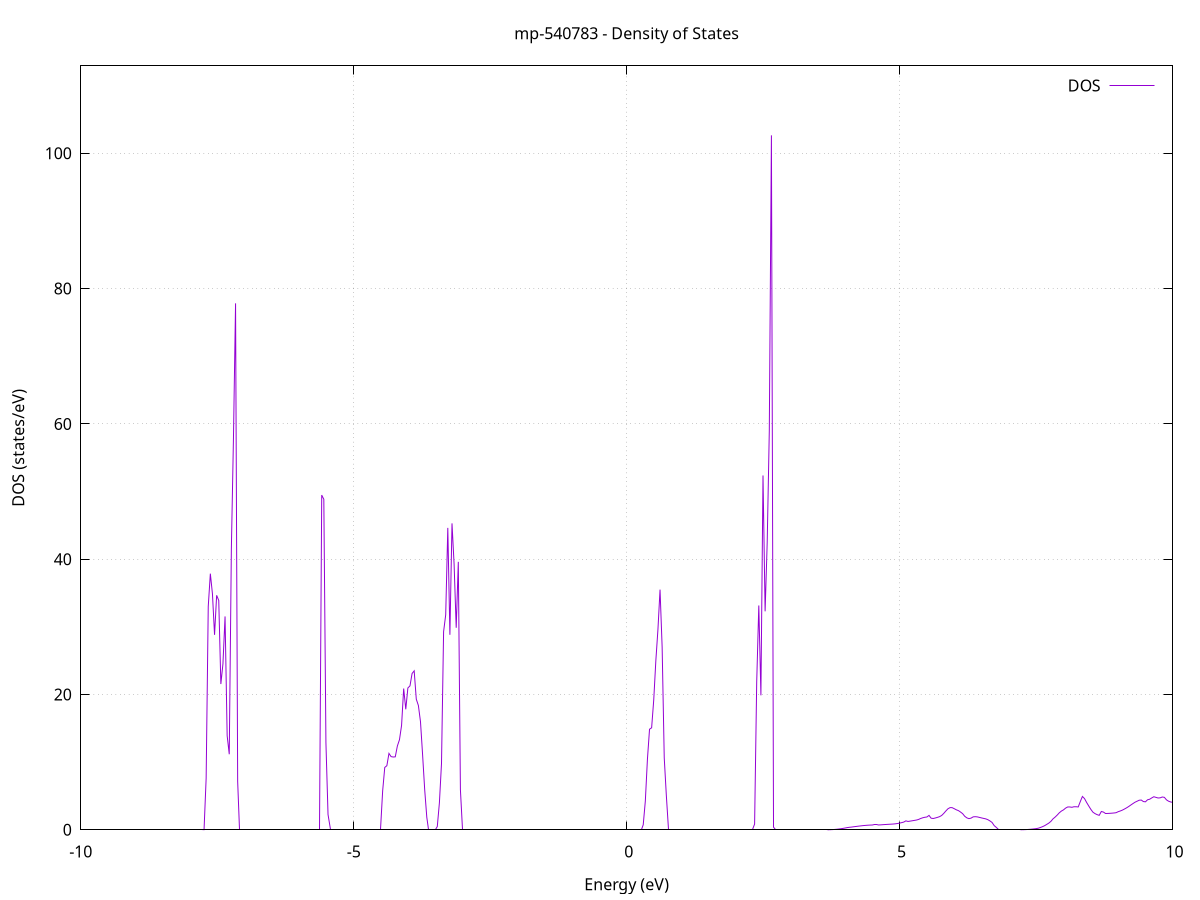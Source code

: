 set title 'mp-540783 - Density of States'
set xlabel 'Energy (eV)'
set ylabel 'DOS (states/eV)'
set grid
set xrange [-10:10]
set yrange [0:112.922]
set xzeroaxis lt -1
set terminal png size 800,600
set output 'mp-540783_dos_gnuplot.png'
plot '-' using 1:2 with lines title 'DOS'
-53.476600 0.000000
-53.438100 0.000000
-53.399600 0.000000
-53.361100 0.000000
-53.322600 0.000000
-53.284100 0.000000
-53.245600 0.000000
-53.207100 0.000000
-53.168600 0.000000
-53.130100 0.000000
-53.091600 0.000000
-53.053100 0.000000
-53.014600 0.000000
-52.976100 0.000000
-52.937600 0.000000
-52.899100 0.000000
-52.860600 0.000000
-52.822100 0.000000
-52.783600 0.000000
-52.745100 0.000000
-52.706600 0.000000
-52.668100 0.000000
-52.629600 0.000000
-52.591100 0.000000
-52.552600 0.000000
-52.514100 0.000000
-52.475600 0.000000
-52.437100 0.000000
-52.398700 0.000000
-52.360200 0.000000
-52.321700 0.000000
-52.283200 0.000000
-52.244700 0.000000
-52.206200 0.000000
-52.167700 0.000000
-52.129200 0.000000
-52.090700 0.000000
-52.052200 0.000000
-52.013700 0.000000
-51.975200 0.000000
-51.936700 0.000000
-51.898200 0.000000
-51.859700 0.000000
-51.821200 0.000000
-51.782700 0.000000
-51.744200 0.000000
-51.705700 0.000000
-51.667200 0.000000
-51.628700 0.000000
-51.590200 0.000000
-51.551700 0.000000
-51.513200 0.000000
-51.474700 0.000000
-51.436200 0.000000
-51.397700 0.000000
-51.359200 0.000000
-51.320700 0.000000
-51.282200 0.000000
-51.243700 0.000000
-51.205200 0.000000
-51.166700 0.000000
-51.128200 0.000000
-51.089800 0.000000
-51.051300 0.000000
-51.012800 0.000000
-50.974300 0.000000
-50.935800 0.000000
-50.897300 0.000000
-50.858800 0.000000
-50.820300 0.000000
-50.781800 0.000000
-50.743300 0.000000
-50.704800 0.000000
-50.666300 0.000000
-50.627800 0.000000
-50.589300 0.000000
-50.550800 0.000000
-50.512300 0.000000
-50.473800 0.000000
-50.435300 0.000000
-50.396800 0.000000
-50.358300 0.000000
-50.319800 0.000000
-50.281300 0.000000
-50.242800 0.000000
-50.204300 0.000000
-50.165800 0.000000
-50.127300 0.000000
-50.088800 0.000000
-50.050300 0.000000
-50.011800 0.000000
-49.973300 0.000000
-49.934800 0.000000
-49.896300 0.000000
-49.857800 0.000000
-49.819300 0.000000
-49.780900 0.000000
-49.742400 0.000000
-49.703900 0.000000
-49.665400 0.000000
-49.626900 0.000000
-49.588400 0.000000
-49.549900 0.000000
-49.511400 0.000000
-49.472900 0.000000
-49.434400 0.000000
-49.395900 0.000000
-49.357400 0.000000
-49.318900 0.000000
-49.280400 0.000000
-49.241900 0.000000
-49.203400 0.000000
-49.164900 0.000000
-49.126400 0.000000
-49.087900 0.000000
-49.049400 0.000000
-49.010900 0.000000
-48.972400 0.000000
-48.933900 0.000000
-48.895400 0.000000
-48.856900 0.000000
-48.818400 0.000000
-48.779900 0.000000
-48.741400 0.000000
-48.702900 0.000000
-48.664400 0.000000
-48.625900 0.000000
-48.587400 0.000000
-48.548900 0.000000
-48.510400 0.000000
-48.472000 0.000000
-48.433500 0.000000
-48.395000 0.000000
-48.356500 0.000000
-48.318000 0.000000
-48.279500 0.000000
-48.241000 0.000000
-48.202500 0.000000
-48.164000 0.000000
-48.125500 0.000000
-48.087000 0.000000
-48.048500 0.000000
-48.010000 0.000000
-47.971500 0.000000
-47.933000 0.000000
-47.894500 0.000000
-47.856000 0.000000
-47.817500 0.000000
-47.779000 0.000000
-47.740500 0.000000
-47.702000 0.000000
-47.663500 0.000000
-47.625000 0.000000
-47.586500 0.000000
-47.548000 0.000000
-47.509500 0.000000
-47.471000 0.000000
-47.432500 0.000000
-47.394000 0.000000
-47.355500 0.000000
-47.317000 0.000000
-47.278500 0.000000
-47.240000 0.000000
-47.201500 0.000000
-47.163100 0.000000
-47.124600 0.000000
-47.086100 0.000000
-47.047600 0.000000
-47.009100 0.000000
-46.970600 0.000000
-46.932100 0.000000
-46.893600 0.000000
-46.855100 0.000000
-46.816600 0.000000
-46.778100 0.000000
-46.739600 0.000000
-46.701100 0.000000
-46.662600 0.000000
-46.624100 0.000000
-46.585600 0.000000
-46.547100 0.000000
-46.508600 0.000000
-46.470100 0.000000
-46.431600 0.000000
-46.393100 0.000000
-46.354600 0.000000
-46.316100 0.000000
-46.277600 0.000000
-46.239100 0.000000
-46.200600 0.000000
-46.162100 0.000000
-46.123600 0.000000
-46.085100 0.000000
-46.046600 0.000000
-46.008100 0.000000
-45.969600 0.000000
-45.931100 0.000000
-45.892600 0.000000
-45.854100 0.000000
-45.815700 0.000000
-45.777200 0.000000
-45.738700 0.000000
-45.700200 0.000000
-45.661700 0.000000
-45.623200 0.000000
-45.584700 0.000000
-45.546200 0.000000
-45.507700 0.000000
-45.469200 0.000000
-45.430700 0.000000
-45.392200 0.000000
-45.353700 0.000000
-45.315200 0.000000
-45.276700 0.000000
-45.238200 0.000000
-45.199700 0.000000
-45.161200 0.000000
-45.122700 0.000000
-45.084200 0.000000
-45.045700 0.000000
-45.007200 0.000000
-44.968700 0.000000
-44.930200 0.000000
-44.891700 0.000000
-44.853200 0.000000
-44.814700 0.000000
-44.776200 0.000000
-44.737700 0.000000
-44.699200 0.000000
-44.660700 0.000000
-44.622200 0.000000
-44.583700 0.000000
-44.545200 0.000000
-44.506800 0.000000
-44.468300 0.000000
-44.429800 0.000000
-44.391300 0.000000
-44.352800 0.000000
-44.314300 0.000000
-44.275800 0.000000
-44.237300 0.000000
-44.198800 0.000000
-44.160300 0.000000
-44.121800 0.000000
-44.083300 0.000000
-44.044800 0.000000
-44.006300 0.000000
-43.967800 0.000000
-43.929300 0.000000
-43.890800 0.000000
-43.852300 0.000000
-43.813800 0.000000
-43.775300 0.000000
-43.736800 0.000000
-43.698300 0.000000
-43.659800 0.000000
-43.621300 0.000000
-43.582800 0.000000
-43.544300 0.000000
-43.505800 0.000000
-43.467300 0.000000
-43.428800 0.000000
-43.390300 0.000000
-43.351800 0.000000
-43.313300 0.000000
-43.274800 0.000000
-43.236300 0.000000
-43.197900 0.000000
-43.159400 0.000000
-43.120900 0.000000
-43.082400 0.000000
-43.043900 0.000000
-43.005400 0.000000
-42.966900 0.000000
-42.928400 0.000000
-42.889900 0.000000
-42.851400 0.000000
-42.812900 0.000000
-42.774400 0.000000
-42.735900 0.000000
-42.697400 0.000000
-42.658900 0.000000
-42.620400 0.000000
-42.581900 0.000000
-42.543400 0.000000
-42.504900 0.000000
-42.466400 0.000000
-42.427900 0.000000
-42.389400 0.000000
-42.350900 0.000000
-42.312400 0.000000
-42.273900 0.000000
-42.235400 0.000000
-42.196900 0.000000
-42.158400 0.000000
-42.119900 0.000000
-42.081400 0.000000
-42.042900 0.000000
-42.004400 0.000000
-41.965900 0.000000
-41.927400 0.000000
-41.889000 0.000000
-41.850500 0.000000
-41.812000 0.000000
-41.773500 0.000000
-41.735000 0.000000
-41.696500 0.000000
-41.658000 0.000000
-41.619500 0.000000
-41.581000 0.000000
-41.542500 0.000000
-41.504000 0.000000
-41.465500 0.000000
-41.427000 0.000000
-41.388500 0.000000
-41.350000 0.000000
-41.311500 0.000000
-41.273000 0.000000
-41.234500 0.000000
-41.196000 0.000000
-41.157500 0.000000
-41.119000 0.000000
-41.080500 0.000000
-41.042000 0.000000
-41.003500 0.000000
-40.965000 0.000000
-40.926500 0.000000
-40.888000 0.000000
-40.849500 0.000000
-40.811000 0.000000
-40.772500 0.000000
-40.734000 0.000000
-40.695500 0.000000
-40.657000 0.000000
-40.618500 0.000000
-40.580100 0.000000
-40.541600 0.000000
-40.503100 0.000000
-40.464600 0.000000
-40.426100 0.000000
-40.387600 0.000000
-40.349100 0.000000
-40.310600 0.000000
-40.272100 0.000000
-40.233600 0.000000
-40.195100 0.000000
-40.156600 0.000000
-40.118100 0.000000
-40.079600 0.000000
-40.041100 0.000000
-40.002600 0.000000
-39.964100 0.000000
-39.925600 0.000000
-39.887100 0.000000
-39.848600 0.000000
-39.810100 0.000000
-39.771600 0.000000
-39.733100 0.000000
-39.694600 0.000000
-39.656100 0.000000
-39.617600 0.000000
-39.579100 0.000000
-39.540600 0.000000
-39.502100 0.000000
-39.463600 0.000000
-39.425100 0.000000
-39.386600 0.000000
-39.348100 0.000000
-39.309600 0.000000
-39.271100 0.000000
-39.232700 0.000000
-39.194200 0.000000
-39.155700 0.000000
-39.117200 0.000000
-39.078700 0.000000
-39.040200 0.000000
-39.001700 0.000000
-38.963200 0.000000
-38.924700 0.000000
-38.886200 0.000000
-38.847700 0.000000
-38.809200 0.000000
-38.770700 0.000000
-38.732200 0.000000
-38.693700 0.000000
-38.655200 0.000000
-38.616700 0.000000
-38.578200 0.000000
-38.539700 0.000000
-38.501200 0.000000
-38.462700 0.000000
-38.424200 0.000000
-38.385700 0.000000
-38.347200 0.000000
-38.308700 0.000000
-38.270200 0.000000
-38.231700 0.000000
-38.193200 0.000000
-38.154700 0.000000
-38.116200 0.000000
-38.077700 0.000000
-38.039200 0.000000
-38.000700 0.000000
-37.962200 0.000000
-37.923800 0.000000
-37.885300 0.000000
-37.846800 0.000000
-37.808300 0.000000
-37.769800 0.000000
-37.731300 0.000000
-37.692800 0.000000
-37.654300 0.000000
-37.615800 0.000000
-37.577300 0.000000
-37.538800 0.000000
-37.500300 0.000000
-37.461800 0.000000
-37.423300 0.000000
-37.384800 0.000000
-37.346300 0.000000
-37.307800 0.000000
-37.269300 0.000000
-37.230800 0.000000
-37.192300 0.000000
-37.153800 0.000000
-37.115300 0.000000
-37.076800 0.000000
-37.038300 0.000000
-36.999800 0.000000
-36.961300 0.000000
-36.922800 0.000000
-36.884300 0.000000
-36.845800 0.000000
-36.807300 0.000000
-36.768800 0.000000
-36.730300 0.000000
-36.691800 0.000000
-36.653300 0.000000
-36.614900 0.000000
-36.576400 0.000000
-36.537900 0.000000
-36.499400 0.000000
-36.460900 0.000000
-36.422400 0.000000
-36.383900 0.000000
-36.345400 0.000000
-36.306900 0.000000
-36.268400 0.000000
-36.229900 0.000000
-36.191400 0.000000
-36.152900 0.000000
-36.114400 0.000000
-36.075900 0.000000
-36.037400 0.000000
-35.998900 0.000000
-35.960400 0.000000
-35.921900 0.000000
-35.883400 0.000000
-35.844900 0.000000
-35.806400 0.000000
-35.767900 0.000000
-35.729400 0.000000
-35.690900 0.000000
-35.652400 0.000000
-35.613900 0.000000
-35.575400 0.000000
-35.536900 0.000000
-35.498400 0.000000
-35.459900 0.000000
-35.421400 0.000000
-35.382900 0.000000
-35.344400 0.000000
-35.306000 0.000000
-35.267500 0.000000
-35.229000 0.000000
-35.190500 0.000000
-35.152000 0.000000
-35.113500 0.000000
-35.075000 0.000000
-35.036500 0.000000
-34.998000 0.000000
-34.959500 0.000000
-34.921000 0.000000
-34.882500 0.000000
-34.844000 0.000000
-34.805500 0.000000
-34.767000 0.000000
-34.728500 0.000000
-34.690000 0.000000
-34.651500 0.000000
-34.613000 0.000000
-34.574500 0.000000
-34.536000 0.000000
-34.497500 0.000000
-34.459000 0.000000
-34.420500 0.000000
-34.382000 0.000000
-34.343500 0.000000
-34.305000 0.000000
-34.266500 0.000000
-34.228000 0.000000
-34.189500 0.000000
-34.151000 0.000000
-34.112500 0.000000
-34.074000 0.000000
-34.035500 0.000000
-33.997100 0.000000
-33.958600 0.000000
-33.920100 0.000000
-33.881600 0.000000
-33.843100 0.000000
-33.804600 0.000000
-33.766100 0.000000
-33.727600 0.000000
-33.689100 0.000000
-33.650600 0.000000
-33.612100 0.000000
-33.573600 0.000000
-33.535100 0.000000
-33.496600 0.000000
-33.458100 0.000000
-33.419600 0.000000
-33.381100 0.000000
-33.342600 0.000000
-33.304100 0.000000
-33.265600 0.000000
-33.227100 0.000000
-33.188600 0.000000
-33.150100 0.000000
-33.111600 0.000000
-33.073100 0.000000
-33.034600 0.000000
-32.996100 0.000000
-32.957600 0.000000
-32.919100 0.000000
-32.880600 0.000000
-32.842100 0.000000
-32.803600 0.000000
-32.765100 0.000000
-32.726600 0.000000
-32.688100 0.000000
-32.649700 0.000000
-32.611200 0.000000
-32.572700 0.000000
-32.534200 0.000000
-32.495700 0.000000
-32.457200 0.000000
-32.418700 0.000000
-32.380200 0.000000
-32.341700 0.000000
-32.303200 0.000000
-32.264700 0.000000
-32.226200 0.000000
-32.187700 0.000000
-32.149200 0.000000
-32.110700 0.000000
-32.072200 0.000000
-32.033700 0.000000
-31.995200 0.000000
-31.956700 0.000000
-31.918200 0.000000
-31.879700 0.000000
-31.841200 0.000000
-31.802700 0.000000
-31.764200 0.000000
-31.725700 0.000000
-31.687200 0.000000
-31.648700 0.000000
-31.610200 0.000000
-31.571700 0.000000
-31.533200 0.000000
-31.494700 0.000000
-31.456200 0.000000
-31.417700 0.000000
-31.379200 0.000000
-31.340800 0.000000
-31.302300 0.000000
-31.263800 0.000000
-31.225300 0.000000
-31.186800 0.000000
-31.148300 0.000000
-31.109800 0.000000
-31.071300 0.000000
-31.032800 0.000000
-30.994300 0.000000
-30.955800 0.000000
-30.917300 0.000000
-30.878800 0.000000
-30.840300 0.000000
-30.801800 0.000000
-30.763300 0.000000
-30.724800 0.000000
-30.686300 0.000000
-30.647800 0.000000
-30.609300 0.000000
-30.570800 0.000000
-30.532300 0.000000
-30.493800 0.000000
-30.455300 0.000000
-30.416800 0.000000
-30.378300 0.000000
-30.339800 0.000000
-30.301300 0.000000
-30.262800 0.000000
-30.224300 0.000000
-30.185800 0.000000
-30.147300 0.000000
-30.108800 0.000000
-30.070300 0.000000
-30.031900 0.000000
-29.993400 0.000000
-29.954900 0.000000
-29.916400 0.000000
-29.877900 0.000000
-29.839400 0.000000
-29.800900 0.000000
-29.762400 0.000000
-29.723900 0.000000
-29.685400 0.000000
-29.646900 0.000000
-29.608400 0.000000
-29.569900 0.000000
-29.531400 0.000000
-29.492900 0.000000
-29.454400 0.000000
-29.415900 0.000000
-29.377400 0.000000
-29.338900 0.000000
-29.300400 0.000000
-29.261900 0.000000
-29.223400 0.000000
-29.184900 0.000000
-29.146400 0.000000
-29.107900 0.000000
-29.069400 0.000000
-29.030900 0.000000
-28.992400 0.000000
-28.953900 0.000000
-28.915400 0.000000
-28.876900 0.000000
-28.838400 0.000000
-28.799900 0.000000
-28.761400 0.000000
-28.723000 0.000000
-28.684500 0.000000
-28.646000 0.000000
-28.607500 0.000000
-28.569000 0.000000
-28.530500 0.000000
-28.492000 0.000000
-28.453500 0.000000
-28.415000 0.000000
-28.376500 0.000000
-28.338000 0.000000
-28.299500 0.000000
-28.261000 0.000000
-28.222500 0.000000
-28.184000 0.000000
-28.145500 0.000000
-28.107000 0.000000
-28.068500 0.000000
-28.030000 0.000000
-27.991500 0.000000
-27.953000 0.000000
-27.914500 0.000000
-27.876000 0.000000
-27.837500 0.000000
-27.799000 0.000000
-27.760500 0.000000
-27.722000 0.000000
-27.683500 0.000000
-27.645000 0.000000
-27.606500 0.000000
-27.568000 0.000000
-27.529500 0.000000
-27.491000 0.000000
-27.452500 0.000000
-27.414100 0.000000
-27.375600 0.000000
-27.337100 0.000000
-27.298600 0.000000
-27.260100 0.000000
-27.221600 0.000000
-27.183100 0.000000
-27.144600 0.000000
-27.106100 0.000000
-27.067600 0.000000
-27.029100 0.000000
-26.990600 0.000000
-26.952100 0.000000
-26.913600 0.000000
-26.875100 0.000000
-26.836600 0.000000
-26.798100 0.000000
-26.759600 0.000000
-26.721100 0.000000
-26.682600 0.000000
-26.644100 0.000000
-26.605600 0.000000
-26.567100 0.000000
-26.528600 0.000000
-26.490100 0.000000
-26.451600 0.000000
-26.413100 0.000000
-26.374600 0.000000
-26.336100 0.000000
-26.297600 0.000000
-26.259100 0.000000
-26.220600 0.000000
-26.182100 0.000000
-26.143600 0.000000
-26.105100 0.000000
-26.066700 0.000000
-26.028200 0.000000
-25.989700 0.000000
-25.951200 0.000000
-25.912700 0.000000
-25.874200 0.000000
-25.835700 0.000000
-25.797200 0.000000
-25.758700 0.000000
-25.720200 0.000000
-25.681700 0.000000
-25.643200 0.000000
-25.604700 0.000000
-25.566200 0.000000
-25.527700 0.000000
-25.489200 0.000000
-25.450700 0.000000
-25.412200 0.000000
-25.373700 0.000000
-25.335200 0.000000
-25.296700 0.000000
-25.258200 0.000000
-25.219700 0.000000
-25.181200 0.000000
-25.142700 0.000000
-25.104200 0.000000
-25.065700 0.000000
-25.027200 0.000000
-24.988700 0.000000
-24.950200 0.000000
-24.911700 0.000000
-24.873200 0.000000
-24.834700 0.000000
-24.796200 0.000000
-24.757800 0.000000
-24.719300 0.000000
-24.680800 0.000000
-24.642300 0.000000
-24.603800 0.000000
-24.565300 0.000000
-24.526800 0.000000
-24.488300 0.000000
-24.449800 0.000000
-24.411300 0.000000
-24.372800 0.000000
-24.334300 0.000000
-24.295800 0.000000
-24.257300 0.000000
-24.218800 0.000000
-24.180300 0.000000
-24.141800 0.000000
-24.103300 0.000000
-24.064800 0.000000
-24.026300 0.000000
-23.987800 0.000000
-23.949300 0.000000
-23.910800 0.000000
-23.872300 0.000000
-23.833800 0.000000
-23.795300 0.000000
-23.756800 0.000000
-23.718300 0.000000
-23.679800 0.000000
-23.641300 0.000000
-23.602800 0.000000
-23.564300 0.000000
-23.525800 0.000000
-23.487300 0.000000
-23.448900 0.000000
-23.410400 0.000000
-23.371900 0.000000
-23.333400 0.000000
-23.294900 0.000000
-23.256400 0.000000
-23.217900 0.000000
-23.179400 0.000000
-23.140900 0.000000
-23.102400 0.000000
-23.063900 0.000000
-23.025400 0.000000
-22.986900 0.000000
-22.948400 0.000000
-22.909900 0.000000
-22.871400 0.000000
-22.832900 0.000000
-22.794400 0.000000
-22.755900 0.000000
-22.717400 0.000000
-22.678900 0.000000
-22.640400 0.000000
-22.601900 0.000000
-22.563400 0.000000
-22.524900 0.000000
-22.486400 0.000000
-22.447900 0.000000
-22.409400 0.000000
-22.370900 0.000000
-22.332400 0.000000
-22.293900 0.000000
-22.255400 0.000000
-22.216900 0.000000
-22.178400 0.000000
-22.140000 0.000000
-22.101500 0.000000
-22.063000 0.000000
-22.024500 0.000000
-21.986000 0.000000
-21.947500 0.000000
-21.909000 0.000000
-21.870500 0.000000
-21.832000 0.000000
-21.793500 0.000000
-21.755000 0.000000
-21.716500 0.000000
-21.678000 0.000000
-21.639500 0.000000
-21.601000 0.000000
-21.562500 0.000000
-21.524000 0.000000
-21.485500 0.000000
-21.447000 0.000000
-21.408500 0.000000
-21.370000 0.000000
-21.331500 0.000000
-21.293000 0.000000
-21.254500 0.000000
-21.216000 0.000000
-21.177500 0.000000
-21.139000 0.000000
-21.100500 0.000000
-21.062000 0.000000
-21.023500 0.000000
-20.985000 0.000000
-20.946500 0.000000
-20.908000 0.000000
-20.869500 0.000000
-20.831100 0.000000
-20.792600 0.000000
-20.754100 0.000000
-20.715600 0.000000
-20.677100 0.000000
-20.638600 0.000000
-20.600100 0.000000
-20.561600 0.000000
-20.523100 0.000000
-20.484600 0.000000
-20.446100 0.000000
-20.407600 0.000000
-20.369100 0.000000
-20.330600 0.000000
-20.292100 0.000000
-20.253600 0.000000
-20.215100 0.000000
-20.176600 0.000000
-20.138100 0.000000
-20.099600 0.000000
-20.061100 0.000000
-20.022600 5.095300
-19.984100 8.863600
-19.945600 15.743300
-19.907100 33.328100
-19.868600 36.473400
-19.830100 0.000000
-19.791600 0.000000
-19.753100 0.000000
-19.714600 0.000000
-19.676100 0.000000
-19.637600 0.000000
-19.599100 0.000000
-19.560600 0.000000
-19.522100 0.000000
-19.483700 0.000000
-19.445200 0.000000
-19.406700 182.747200
-19.368200 127.078100
-19.329700 115.278500
-19.291200 0.000000
-19.252700 0.000000
-19.214200 0.000000
-19.175700 0.000000
-19.137200 0.000000
-19.098700 0.000000
-19.060200 0.000000
-19.021700 0.000000
-18.983200 0.000000
-18.944700 0.000000
-18.906200 0.000000
-18.867700 0.000000
-18.829200 0.000000
-18.790700 0.000000
-18.752200 0.000000
-18.713700 0.000000
-18.675200 0.000000
-18.636700 0.000000
-18.598200 0.000000
-18.559700 0.000000
-18.521200 0.000000
-18.482700 0.000000
-18.444200 0.000000
-18.405700 0.000000
-18.367200 0.000000
-18.328700 0.000000
-18.290200 0.000000
-18.251700 0.000000
-18.213200 0.000000
-18.174800 0.000000
-18.136300 0.000000
-18.097800 0.000000
-18.059300 0.000000
-18.020800 0.000000
-17.982300 0.000000
-17.943800 0.000000
-17.905300 0.000000
-17.866800 0.000000
-17.828300 0.000000
-17.789800 0.000000
-17.751300 0.000000
-17.712800 0.000000
-17.674300 0.000000
-17.635800 0.000000
-17.597300 0.000000
-17.558800 0.000000
-17.520300 0.000000
-17.481800 0.000000
-17.443300 0.000000
-17.404800 0.000000
-17.366300 0.000000
-17.327800 0.000000
-17.289300 0.000000
-17.250800 0.000000
-17.212300 0.000000
-17.173800 0.000000
-17.135300 0.000000
-17.096800 0.000000
-17.058300 0.000000
-17.019800 0.000000
-16.981300 0.000000
-16.942800 0.000000
-16.904300 0.000000
-16.865900 0.000000
-16.827400 0.000000
-16.788900 0.000000
-16.750400 0.000000
-16.711900 0.000000
-16.673400 0.000000
-16.634900 0.000000
-16.596400 0.000000
-16.557900 0.000000
-16.519400 0.000000
-16.480900 0.000000
-16.442400 0.000000
-16.403900 0.000000
-16.365400 0.000000
-16.326900 0.000000
-16.288400 0.000000
-16.249900 0.000000
-16.211400 0.000000
-16.172900 0.000000
-16.134400 0.000000
-16.095900 0.000000
-16.057400 0.000000
-16.018900 0.000000
-15.980400 0.000000
-15.941900 0.000000
-15.903400 0.000000
-15.864900 0.000000
-15.826400 0.000000
-15.787900 0.000000
-15.749400 0.000000
-15.710900 0.000000
-15.672400 0.000000
-15.633900 0.000000
-15.595400 0.000000
-15.557000 0.000000
-15.518500 0.000000
-15.480000 0.000000
-15.441500 0.000000
-15.403000 0.000000
-15.364500 0.000000
-15.326000 0.000000
-15.287500 0.000000
-15.249000 0.000000
-15.210500 0.000000
-15.172000 0.000000
-15.133500 0.000000
-15.095000 0.000000
-15.056500 0.000000
-15.018000 0.000000
-14.979500 0.000000
-14.941000 0.000000
-14.902500 0.000000
-14.864000 0.000000
-14.825500 0.000000
-14.787000 0.000000
-14.748500 0.000000
-14.710000 0.000000
-14.671500 0.000000
-14.633000 0.000000
-14.594500 0.000000
-14.556000 0.000000
-14.517500 0.000000
-14.479000 0.000000
-14.440500 0.000000
-14.402000 0.000000
-14.363500 0.000000
-14.325000 0.000000
-14.286500 0.000000
-14.248000 0.000000
-14.209600 0.000000
-14.171100 0.000000
-14.132600 0.000000
-14.094100 0.000000
-14.055600 0.000000
-14.017100 0.000000
-13.978600 0.000000
-13.940100 0.000000
-13.901600 0.000000
-13.863100 0.000000
-13.824600 0.000000
-13.786100 0.000000
-13.747600 0.000000
-13.709100 0.000000
-13.670600 0.000000
-13.632100 0.000000
-13.593600 0.000000
-13.555100 0.000000
-13.516600 0.000000
-13.478100 0.000000
-13.439600 0.000000
-13.401100 0.000000
-13.362600 0.000000
-13.324100 0.000000
-13.285600 0.000000
-13.247100 0.000000
-13.208600 0.000000
-13.170100 0.000000
-13.131600 0.000000
-13.093100 0.000000
-13.054600 0.000000
-13.016100 0.000000
-12.977600 0.000000
-12.939100 0.000000
-12.900700 0.000000
-12.862200 0.000000
-12.823700 0.000000
-12.785200 0.000000
-12.746700 0.000000
-12.708200 0.000000
-12.669700 0.000000
-12.631200 0.000000
-12.592700 0.000000
-12.554200 0.000000
-12.515700 0.000000
-12.477200 0.000000
-12.438700 0.000000
-12.400200 0.000000
-12.361700 0.000000
-12.323200 0.000000
-12.284700 0.000000
-12.246200 0.000000
-12.207700 0.000000
-12.169200 0.000000
-12.130700 0.000000
-12.092200 0.000000
-12.053700 0.000000
-12.015200 0.000000
-11.976700 0.000000
-11.938200 0.000000
-11.899700 0.000000
-11.861200 0.000000
-11.822700 0.000000
-11.784200 0.000000
-11.745700 0.000000
-11.707200 0.000000
-11.668700 0.000000
-11.630200 0.000000
-11.591800 0.000000
-11.553300 0.000000
-11.514800 0.000000
-11.476300 0.000000
-11.437800 0.000000
-11.399300 0.000000
-11.360800 0.000000
-11.322300 0.000000
-11.283800 0.000000
-11.245300 0.000000
-11.206800 0.000000
-11.168300 0.000000
-11.129800 0.000000
-11.091300 0.000000
-11.052800 0.000000
-11.014300 0.000000
-10.975800 0.000000
-10.937300 0.000000
-10.898800 0.000000
-10.860300 0.000000
-10.821800 0.000000
-10.783300 0.000000
-10.744800 0.000000
-10.706300 0.000000
-10.667800 0.000000
-10.629300 0.000000
-10.590800 0.000000
-10.552300 0.000000
-10.513800 0.000000
-10.475300 0.000000
-10.436800 0.000000
-10.398300 0.000000
-10.359800 0.000000
-10.321300 0.000000
-10.282900 0.000000
-10.244400 0.000000
-10.205900 0.000000
-10.167400 0.000000
-10.128900 0.000000
-10.090400 0.000000
-10.051900 0.000000
-10.013400 0.000000
-9.974900 0.000000
-9.936400 0.000000
-9.897900 0.000000
-9.859400 0.000000
-9.820900 0.000000
-9.782400 0.000000
-9.743900 0.000000
-9.705400 0.000000
-9.666900 0.000000
-9.628400 0.000000
-9.589900 0.000000
-9.551400 0.000000
-9.512900 0.000000
-9.474400 0.000000
-9.435900 0.000000
-9.397400 0.000000
-9.358900 0.000000
-9.320400 0.000000
-9.281900 0.000000
-9.243400 0.000000
-9.204900 0.000000
-9.166400 0.000000
-9.127900 0.000000
-9.089400 0.000000
-9.050900 0.000000
-9.012400 0.000000
-8.974000 0.000000
-8.935500 0.000000
-8.897000 0.000000
-8.858500 0.000000
-8.820000 0.000000
-8.781500 0.000000
-8.743000 0.000000
-8.704500 0.000000
-8.666000 0.000000
-8.627500 0.000000
-8.589000 0.000000
-8.550500 0.000000
-8.512000 0.000000
-8.473500 0.000000
-8.435000 0.000000
-8.396500 0.000000
-8.358000 0.000000
-8.319500 0.000000
-8.281000 0.000000
-8.242500 0.000000
-8.204000 0.000000
-8.165500 0.000000
-8.127000 0.000000
-8.088500 0.000000
-8.050000 0.000000
-8.011500 0.000000
-7.973000 0.000000
-7.934500 0.000000
-7.896000 0.000000
-7.857500 0.000000
-7.819000 0.000000
-7.780500 0.000000
-7.742000 0.011400
-7.703500 7.602500
-7.665000 33.009900
-7.626600 37.859100
-7.588100 34.869800
-7.549600 28.815100
-7.511100 34.658100
-7.472600 33.896500
-7.434100 21.541100
-7.395600 24.540100
-7.357100 31.535200
-7.318600 13.896900
-7.280100 11.163400
-7.241600 41.509400
-7.203100 57.925100
-7.164600 77.821200
-7.126100 7.149500
-7.087600 0.000000
-7.049100 0.000000
-7.010600 0.000000
-6.972100 0.000000
-6.933600 0.000000
-6.895100 0.000000
-6.856600 0.000000
-6.818100 0.000000
-6.779600 0.000000
-6.741100 0.000000
-6.702600 0.000000
-6.664100 0.000000
-6.625600 0.000000
-6.587100 0.000000
-6.548600 0.000000
-6.510100 0.000000
-6.471600 0.000000
-6.433100 0.000000
-6.394600 0.000000
-6.356100 0.000000
-6.317700 0.000000
-6.279200 0.000000
-6.240700 0.000000
-6.202200 0.000000
-6.163700 0.000000
-6.125200 0.000000
-6.086700 0.000000
-6.048200 0.000000
-6.009700 0.000000
-5.971200 0.000000
-5.932700 0.000000
-5.894200 0.000000
-5.855700 0.000000
-5.817200 0.000000
-5.778700 0.000000
-5.740200 0.000000
-5.701700 0.000000
-5.663200 0.000000
-5.624700 0.000000
-5.586200 49.475700
-5.547700 48.854800
-5.509200 12.885500
-5.470700 2.255200
-5.432200 0.000000
-5.393700 0.000000
-5.355200 0.000000
-5.316700 0.000000
-5.278200 0.000000
-5.239700 0.000000
-5.201200 0.000000
-5.162700 0.000000
-5.124200 0.000000
-5.085700 0.000000
-5.047200 0.000000
-5.008800 0.000000
-4.970300 0.000000
-4.931800 0.000000
-4.893300 0.000000
-4.854800 0.000000
-4.816300 0.000000
-4.777800 0.000000
-4.739300 0.000000
-4.700800 0.000000
-4.662300 0.000000
-4.623800 0.000000
-4.585300 0.000000
-4.546800 0.000000
-4.508300 0.000000
-4.469800 5.752000
-4.431300 9.217100
-4.392800 9.474100
-4.354300 11.288300
-4.315800 10.815400
-4.277300 10.756400
-4.238800 10.781400
-4.200300 12.383400
-4.161800 13.311300
-4.123300 15.429600
-4.084800 20.877900
-4.046300 17.812700
-4.007800 20.964400
-3.969300 21.269800
-3.930800 23.103400
-3.892300 23.494700
-3.853800 19.307100
-3.815300 18.368000
-3.776800 15.980800
-3.738300 11.104900
-3.699900 5.939200
-3.661400 1.858600
-3.622900 0.000000
-3.584400 0.000000
-3.545900 0.000000
-3.507400 0.000000
-3.468900 0.478100
-3.430400 3.984600
-3.391900 9.785200
-3.353400 29.286800
-3.314900 31.772500
-3.276400 44.630800
-3.237900 28.822400
-3.199400 45.292200
-3.160900 39.241300
-3.122400 29.859000
-3.083900 39.607100
-3.045400 5.921400
-3.006900 0.000000
-2.968400 0.000000
-2.929900 0.000000
-2.891400 0.000000
-2.852900 0.000000
-2.814400 0.000000
-2.775900 0.000000
-2.737400 0.000000
-2.698900 0.000000
-2.660400 0.000000
-2.621900 0.000000
-2.583400 0.000000
-2.544900 0.000000
-2.506400 0.000000
-2.467900 0.000000
-2.429400 0.000000
-2.391000 0.000000
-2.352500 0.000000
-2.314000 0.000000
-2.275500 0.000000
-2.237000 0.000000
-2.198500 0.000000
-2.160000 0.000000
-2.121500 0.000000
-2.083000 0.000000
-2.044500 0.000000
-2.006000 0.000000
-1.967500 0.000000
-1.929000 0.000000
-1.890500 0.000000
-1.852000 0.000000
-1.813500 0.000000
-1.775000 0.000000
-1.736500 0.000000
-1.698000 0.000000
-1.659500 0.000000
-1.621000 0.000000
-1.582500 0.000000
-1.544000 0.000000
-1.505500 0.000000
-1.467000 0.000000
-1.428500 0.000000
-1.390000 0.000000
-1.351500 0.000000
-1.313000 0.000000
-1.274500 0.000000
-1.236000 0.000000
-1.197500 0.000000
-1.159000 0.000000
-1.120500 0.000000
-1.082000 0.000000
-1.043600 0.000000
-1.005100 0.000000
-0.966600 0.000000
-0.928100 0.000000
-0.889600 0.000000
-0.851100 0.000000
-0.812600 0.000000
-0.774100 0.000000
-0.735600 0.000000
-0.697100 0.000000
-0.658600 0.000000
-0.620100 0.000000
-0.581600 0.000000
-0.543100 0.000000
-0.504600 0.000000
-0.466100 0.000000
-0.427600 0.000000
-0.389100 0.000000
-0.350600 0.000000
-0.312100 0.000000
-0.273600 0.000000
-0.235100 0.000000
-0.196600 0.000000
-0.158100 0.000000
-0.119600 0.000000
-0.081100 0.000000
-0.042600 0.000000
-0.004100 0.000000
0.034400 0.000000
0.072900 0.000000
0.111400 0.000000
0.149900 0.000000
0.188400 0.000000
0.226900 0.000000
0.265300 0.000000
0.303800 0.739200
0.342300 4.238600
0.380800 10.433000
0.419300 14.865400
0.457800 15.076500
0.496300 19.192700
0.534800 24.992200
0.573300 29.598900
0.611800 35.499400
0.650300 26.993500
0.688800 10.635000
0.727300 5.063700
0.765800 0.000000
0.804300 0.000000
0.842800 0.000000
0.881300 0.000000
0.919800 0.000000
0.958300 0.000000
0.996800 0.000000
1.035300 0.000000
1.073800 0.000000
1.112300 0.000000
1.150800 0.000000
1.189300 0.000000
1.227800 0.000000
1.266300 0.000000
1.304800 0.000000
1.343300 0.000000
1.381800 0.000000
1.420300 0.000000
1.458800 0.000000
1.497300 0.000000
1.535800 0.000000
1.574200 0.000000
1.612700 0.000000
1.651200 0.000000
1.689700 0.000000
1.728200 0.000000
1.766700 0.000000
1.805200 0.000000
1.843700 0.000000
1.882200 0.000000
1.920700 0.000000
1.959200 0.000000
1.997700 0.000000
2.036200 0.000000
2.074700 0.000000
2.113200 0.000000
2.151700 0.000000
2.190200 0.000000
2.228700 0.000000
2.267200 0.000000
2.305700 0.000000
2.344200 0.842300
2.382700 21.827300
2.421200 33.159400
2.459700 19.875800
2.498200 52.369100
2.536700 32.291400
2.575200 42.534000
2.613700 59.042300
2.652200 102.656600
2.690700 0.382400
2.729200 0.000000
2.767700 0.000000
2.806200 0.000000
2.844700 0.000000
2.883100 0.000000
2.921600 0.000000
2.960100 0.000000
2.998600 0.000000
3.037100 0.000000
3.075600 0.000000
3.114100 0.000000
3.152600 0.000000
3.191100 0.000000
3.229600 0.000000
3.268100 0.000000
3.306600 0.000000
3.345100 0.000000
3.383600 0.000000
3.422100 0.000000
3.460600 0.000000
3.499100 0.000000
3.537600 0.000000
3.576100 0.000000
3.614600 0.000000
3.653100 0.000000
3.691600 0.002200
3.730100 0.010800
3.768600 0.026000
3.807100 0.047700
3.845600 0.076000
3.884100 0.110800
3.922600 0.152200
3.961100 0.200200
3.999600 0.254700
4.038100 0.315800
4.076600 0.366200
4.115100 0.395000
4.153600 0.438000
4.192000 0.479200
4.230500 0.518900
4.269000 0.557100
4.307500 0.593700
4.346000 0.627300
4.384500 0.655200
4.423000 0.677500
4.461500 0.694200
4.500000 0.705200
4.538500 0.710500
4.577000 0.710200
4.615500 0.711400
4.654000 0.727700
4.692500 0.752800
4.731000 0.773500
4.769500 0.793500
4.808000 0.812700
4.846500 0.831000
4.885000 0.850400
4.923500 0.881700
4.962000 0.926500
5.000500 0.984800
5.039000 1.056600
5.077500 1.142200
5.116000 1.316400
5.154500 1.230300
5.193000 1.279500
5.231500 1.330800
5.270000 1.383900
5.308500 1.438600
5.347000 1.523700
5.385500 1.664400
5.424000 1.772600
5.462500 1.848200
5.501000 1.891200
5.539400 2.127300
5.577900 1.711600
5.616400 1.667100
5.654900 1.742200
5.693400 1.832000
5.731900 1.937900
5.770400 2.109400
5.808900 2.416400
5.847400 2.772800
5.885900 3.102500
5.924400 3.273800
5.962900 3.269700
6.001400 3.118200
6.039900 2.952000
6.078400 2.829900
6.116900 2.621500
6.155400 2.383200
6.193900 1.993400
6.232400 1.760500
6.270900 1.645700
6.309400 1.721400
6.347900 1.909300
6.386400 1.932600
6.424900 1.904600
6.463400 1.826900
6.501900 1.751100
6.540400 1.680800
6.578900 1.611600
6.617400 1.492000
6.655900 1.307000
6.694400 1.082100
6.732900 0.620600
6.771400 0.357200
6.809900 0.000000
6.848300 0.000000
6.886800 0.000000
6.925300 0.000000
6.963800 0.000000
7.002300 0.000000
7.040800 0.000000
7.079300 0.000000
7.117800 0.000000
7.156300 0.000000
7.194800 0.000200
7.233300 0.004100
7.271800 0.012900
7.310300 0.026700
7.348800 0.045300
7.387300 0.068900
7.425800 0.097400
7.464300 0.130900
7.502800 0.169200
7.541300 0.231200
7.579800 0.338700
7.618300 0.458600
7.656800 0.604000
7.695300 0.793000
7.733800 0.984200
7.772300 1.242300
7.810800 1.611200
7.849300 1.871500
7.887800 2.171600
7.926300 2.510200
7.964800 2.765600
8.003300 2.943200
8.041800 3.202400
8.080300 3.371500
8.118800 3.370200
8.157200 3.324300
8.195700 3.404300
8.234200 3.404900
8.272700 3.371500
8.311200 4.174900
8.349700 4.926200
8.388200 4.611400
8.426700 4.038200
8.465200 3.521000
8.503700 3.022400
8.542200 2.602300
8.580700 2.388500
8.619200 2.235600
8.657700 2.134700
8.696200 2.702400
8.734700 2.619000
8.773200 2.405900
8.811700 2.414800
8.850200 2.431400
8.888700 2.454500
8.927200 2.482800
8.965700 2.521000
9.004200 2.669600
9.042700 2.775600
9.081200 2.902400
9.119700 3.065400
9.158200 3.240000
9.196700 3.434500
9.235200 3.653100
9.273700 3.864600
9.312200 4.068000
9.350700 4.217300
9.389200 4.367800
9.427700 4.395500
9.466100 4.173300
9.504600 4.131900
9.543100 4.435300
9.581600 4.511800
9.620100 4.710800
9.658600 4.884800
9.697100 4.788700
9.735600 4.698600
9.774100 4.720700
9.812600 4.845700
9.851100 4.794600
9.889600 4.423100
9.928100 4.222200
9.966600 4.109100
10.005100 4.052400
10.043600 4.008200
10.082100 3.950600
10.120600 3.962000
10.159100 4.056900
10.197600 4.301900
10.236100 4.859900
10.274600 4.849000
10.313100 4.783800
10.351600 4.726400
10.390100 4.723900
10.428600 4.750600
10.467100 4.941500
10.505600 5.804100
10.544100 5.129800
10.582600 4.785600
10.621100 4.625400
10.659600 4.840500
10.698100 4.718200
10.736600 4.946600
10.775000 6.832600
10.813500 6.668700
10.852000 5.928600
10.890500 5.568800
10.929000 5.339600
10.967500 5.433100
11.006000 4.939800
11.044500 4.764400
11.083000 4.633900
11.121500 4.638400
11.160000 4.972600
11.198500 5.008500
11.237000 4.067500
11.275500 3.794100
11.314000 4.057000
11.352500 4.261600
11.391000 4.387600
11.429500 4.581900
11.468000 4.750800
11.506500 4.859800
11.545000 5.029600
11.583500 5.172100
11.622000 5.263900
11.660500 5.727600
11.699000 5.908300
11.737500 5.579900
11.776000 5.273500
11.814500 5.102900
11.853000 5.001100
11.891500 4.981400
11.930000 4.831400
11.968500 5.068500
12.007000 4.656600
12.045500 5.067000
12.084000 5.648600
12.122400 6.261600
12.160900 6.675300
12.199400 5.983500
12.237900 5.465100
12.276400 5.634600
12.314900 5.929600
12.353400 6.631000
12.391900 7.715200
12.430400 7.906900
12.468900 6.336200
12.507400 6.363200
12.545900 6.872400
12.584400 7.339900
12.622900 7.201300
12.661400 6.863400
12.699900 6.377100
12.738400 5.748200
12.776900 5.395200
12.815400 5.081900
12.853900 4.421400
12.892400 3.748400
12.930900 4.242100
12.969400 5.524200
13.007900 5.522300
13.046400 5.013900
13.084900 4.667000
13.123400 4.796300
13.161900 4.512800
13.200400 4.412900
13.238900 4.434700
13.277400 4.590700
13.315900 5.146900
13.354400 5.476700
13.392900 5.764000
13.431300 6.277700
13.469800 7.048500
13.508300 7.245600
13.546800 6.916800
13.585300 5.749900
13.623800 5.304400
13.662300 5.553300
13.700800 5.544400
13.739300 5.899500
13.777800 6.397600
13.816300 7.034300
13.854800 5.599300
13.893300 5.540800
13.931800 5.427800
13.970300 5.597200
14.008800 5.678800
14.047300 5.641600
14.085800 5.443600
14.124300 5.647000
14.162800 6.097100
14.201300 5.910900
14.239800 5.692600
14.278300 5.247700
14.316800 5.299100
14.355300 5.857400
14.393800 5.492000
14.432300 4.987300
14.470800 4.755300
14.509300 4.943000
14.547800 5.331400
14.586300 5.658900
14.624800 5.249200
14.663300 4.731200
14.701800 4.498600
14.740200 4.623100
14.778700 4.802800
14.817200 4.710800
14.855700 4.270700
14.894200 3.558800
14.932700 3.439800
14.971200 3.982500
15.009700 3.930400
15.048200 3.918900
15.086700 3.845200
15.125200 3.619200
15.163700 3.364800
15.202200 3.278900
15.240700 3.400100
15.279200 3.814000
15.317700 4.125100
15.356200 4.069100
15.394700 3.975400
15.433200 4.020200
15.471700 4.089300
15.510200 4.186700
15.548700 4.353400
15.587200 4.437300
15.625700 4.126200
15.664200 3.685500
15.702700 3.296700
15.741200 3.061000
15.779700 2.954600
15.818200 2.953900
15.856700 2.983300
15.895200 3.180400
15.933700 3.704100
15.972200 4.125500
16.010700 3.894800
16.049100 3.867700
16.087600 3.949100
16.126100 3.953600
16.164600 3.863800
16.203100 4.116600
16.241600 4.133000
16.280100 3.951600
16.318600 3.688800
16.357100 3.663000
16.395600 4.016000
16.434100 3.873100
16.472600 3.217400
16.511100 3.266800
16.549600 3.359100
16.588100 3.401400
16.626600 3.440900
16.665100 3.534300
16.703600 3.757500
16.742100 4.400900
16.780600 4.796500
16.819100 5.047400
16.857600 5.444100
16.896100 6.000900
16.934600 6.446600
16.973100 5.970500
17.011600 5.714600
17.050100 6.012600
17.088600 6.703100
17.127100 7.088700
17.165600 7.442400
17.204100 7.109100
17.242600 6.875000
17.281100 6.954000
17.319600 7.192200
17.358000 7.376300
17.396500 6.654500
17.435000 6.610200
17.473500 6.913200
17.512000 7.115000
17.550500 6.581200
17.589000 5.656000
17.627500 5.021500
17.666000 4.840300
17.704500 4.310700
17.743000 4.680300
17.781500 5.381600
17.820000 6.183100
17.858500 6.539100
17.897000 6.979000
17.935500 7.013800
17.974000 7.403400
18.012500 7.015100
18.051000 7.522600
18.089500 8.650000
18.128000 10.736400
18.166500 8.383300
18.205000 7.248100
18.243500 6.484900
18.282000 6.550900
18.320500 7.043900
18.359000 8.404600
18.397500 7.475200
18.436000 6.565200
18.474500 6.480100
18.513000 6.171600
18.551500 5.813900
18.590000 6.148600
18.628500 6.654000
18.667000 7.753000
18.705400 6.430100
18.743900 6.178800
18.782400 5.175000
18.820900 5.265300
18.859400 6.565900
18.897900 7.206900
18.936400 7.073300
18.974900 6.114300
19.013400 6.058600
19.051900 6.205500
19.090400 6.102800
19.128900 6.001200
19.167400 7.298100
19.205900 6.353600
19.244400 6.493100
19.282900 6.096700
19.321400 5.536800
19.359900 5.176700
19.398400 5.177600
19.436900 4.411900
19.475400 4.437500
19.513900 4.338500
19.552400 4.104300
19.590900 3.956000
19.629400 4.024400
19.667900 4.676800
19.706400 4.144400
19.744900 3.578200
19.783400 2.951900
19.821900 2.523200
19.860400 1.860700
19.898900 1.005600
19.937400 0.369400
19.975900 0.040500
20.014300 0.002300
20.052800 0.000000
20.091300 0.000000
20.129800 0.000000
20.168300 0.000000
20.206800 0.000000
20.245300 0.000000
20.283800 0.000000
20.322300 0.000000
20.360800 0.000000
20.399300 0.000000
20.437800 0.000000
20.476300 0.000000
20.514800 0.000000
20.553300 0.000000
20.591800 0.000000
20.630300 0.000000
20.668800 0.000000
20.707300 0.000000
20.745800 0.000000
20.784300 0.000000
20.822800 0.000000
20.861300 0.000000
20.899800 0.000000
20.938300 0.000000
20.976800 0.000000
21.015300 0.000000
21.053800 0.000000
21.092300 0.000000
21.130800 0.000000
21.169300 0.000000
21.207800 0.000000
21.246300 0.000000
21.284800 0.000000
21.323200 0.000000
21.361700 0.000000
21.400200 0.000000
21.438700 0.000000
21.477200 0.000000
21.515700 0.000000
21.554200 0.000000
21.592700 0.000000
21.631200 0.000000
21.669700 0.000000
21.708200 0.000000
21.746700 0.000000
21.785200 0.000000
21.823700 0.000000
21.862200 0.000000
21.900700 0.000000
21.939200 0.000000
21.977700 0.000000
22.016200 0.000000
22.054700 0.000000
22.093200 0.000000
22.131700 0.000000
22.170200 0.000000
22.208700 0.000000
22.247200 0.000000
22.285700 0.000000
22.324200 0.000000
22.362700 0.000000
22.401200 0.000000
22.439700 0.000000
22.478200 0.000000
22.516700 0.000000
22.555200 0.000000
22.593700 0.000000
22.632100 0.000000
22.670600 0.000000
22.709100 0.000000
22.747600 0.000000
22.786100 0.000000
22.824600 0.000000
22.863100 0.000000
22.901600 0.000000
22.940100 0.000000
22.978600 0.000000
23.017100 0.000000
23.055600 0.000000
23.094100 0.000000
23.132600 0.000000
23.171100 0.000000
23.209600 0.000000
23.248100 0.000000
23.286600 0.000000
23.325100 0.000000
23.363600 0.000000
23.402100 0.000000
23.440600 0.000000
23.479100 0.000000
23.517600 0.000000
e
